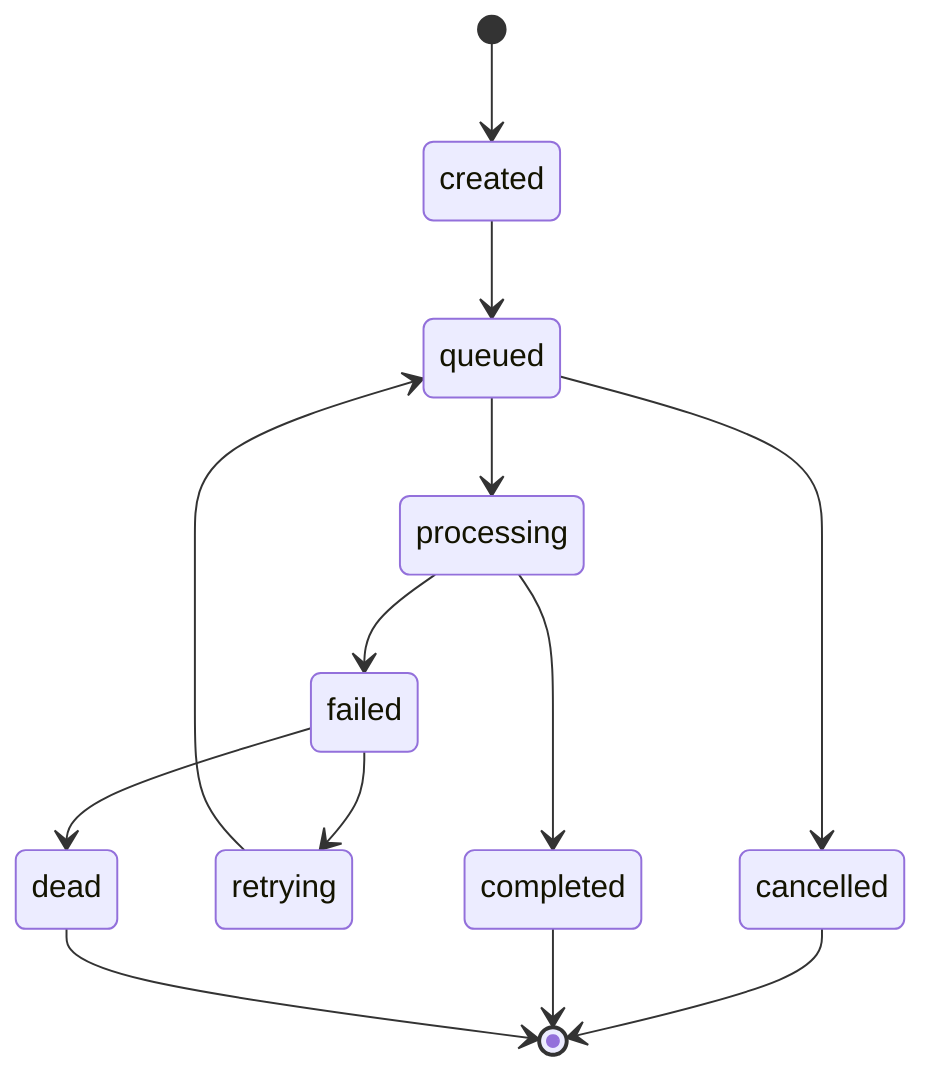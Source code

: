 stateDiagram-v2
    [*] --> created
    created --> queued
    queued --> processing
    processing --> completed
    processing --> failed
    failed --> retrying
    failed --> dead
    retrying --> queued
    queued --> cancelled
    cancelled --> [*]
    completed --> [*]
    dead --> [*]